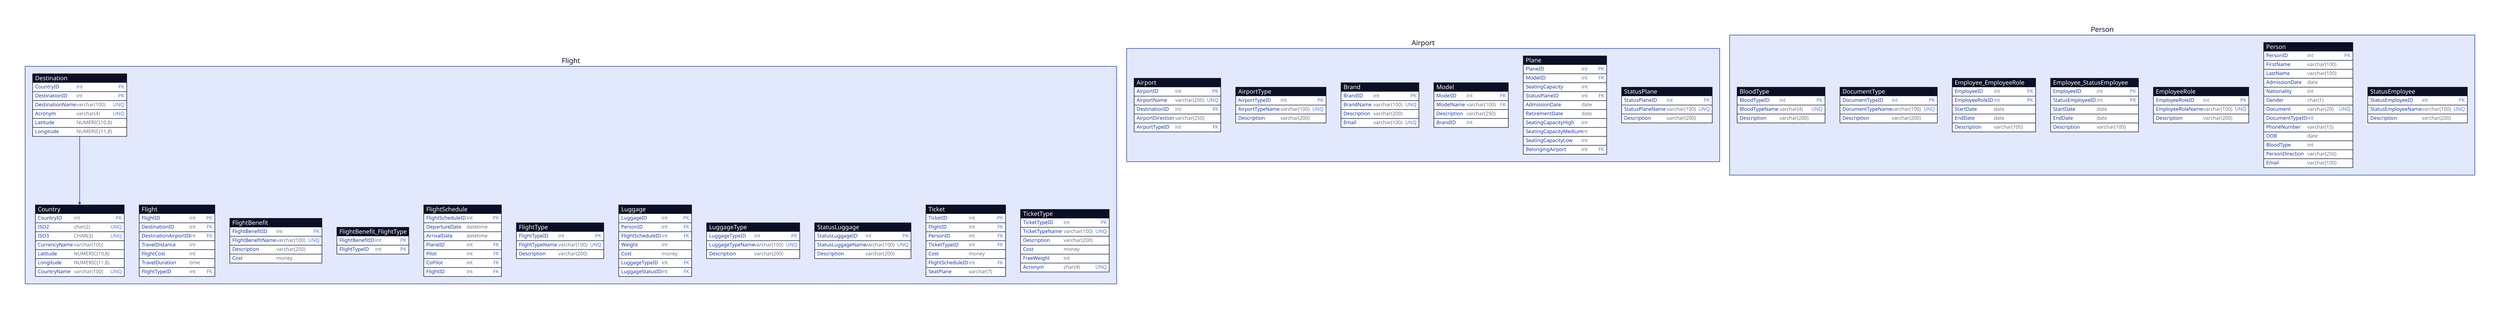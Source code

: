 Flight.Destination.CountryID -> Flight.Country.CountryID

Flight: {

    Flight: {
    	shape: sql_table      
		FlightID: int {constraint: primary_key}
		DestinationID: int {constraint: foreign_key}
		DestinationAirportID: int {constraint: foreign_key}
		TravelDistance: int 
		FlightCost: int
		TravelDuration: time
		FlightTypeID: int {constraint: foreign_key}
  	}
	
	Country: {
		shape: sql_table      
		CountryID: int {constraint: primary_key}
		ISO2: char(2) {constraint: unique}
		ISO3: CHAR(3) {constraint: unique}
		CurrencyName: varchar(100)
		Latitude: NUMERIC(10,8)
		Longitude: NUMERIC(11,8)
		CountryName: varchar(100) {constraint: unique}
	}
	Destination: {
		shape: sql_table      
		DestinationID: int {constraint: primary_key}
		CountryID: int {constraint: foreign_key}
		DestinationName: varchar(100) {constraint: unique}
		Acronym: varchar(4) {constraint: unique}
		Latitude: NUMERIC(10,8)
		Longitude: NUMERIC(11,8)
	}
	FlightBenefit: {
		shape: sql_table      
		FlightBenefitID: int {constraint: primary_key}
    	FlightBenefitName: varchar(100) {constraint: unique}
    	Description: varchar(200)
    	Cost: money
	}
	FlightBenefit_FlightType: {
		shape: sql_table      
		FlightBenefitID: int {constraint: primary_key}
    	FlightTypeID: int {constraint: primary_key}
	}
	FlightSchedule: {
		shape: sql_table      
		FlightScheduleID: int {constraint: primary_key}
		DepartureDate: datetime
		ArrivalDate: datetime
		PlaneID: int {constraint: foreign_key}
		Pilot: int {constraint: foreign_key}
		CoPilot: int {constraint: foreign_key}
		FlightID: int {constraint: foreign_key}
	}
	FlightType: {
		shape: sql_table      
		FlightTypeID: int {constraint: primary_key}
    	FlightTypeName: varchar(100) {constraint: unique}
    	Description: varchar(200)
	}
	Luggage: {
		shape: sql_table      
		LuggageID: int {constraint: primary_key}
		PersonID: int {constraint: foreign_key}
		FlightScheduleID: int {constraint: foreign_key}
		Weight: int
		Cost: money
		LuggageTypeID: int {constraint: foreign_key}
		LuggageStatusID: int {constraint: foreign_key}
	}

	LuggageType: {
		shape: sql_table      
		LuggageTypeID: int {constraint: primary_key}
    	LuggageTypeName: varchar(100) {constraint: unique}
    	Description: varchar(200)
	}
	StatusLuggage: {
		shape: sql_table      
		StatusLuggageID: int {constraint: primary_key}
    	StatusLuggageName: varchar(100) {constraint: unique}
    	Description: varchar(200)
	}
	Ticket: {
		shape: sql_table      
		TicketID: int {constraint: primary_key}
		FlightID: int {constraint: foreign_key}
		PersonID: int {constraint: foreign_key}
		TicketTypeID: int {constraint: foreign_key}
		Cost: money
		FlightScheduleID: int {constraint: foreign_key}
		SeatPlane: varchar(7)
	}
	TicketType: {
		shape: sql_table      
		TicketTypeID: int {constraint: primary_key}
    	TicketTypeName: varchar(100) {constraint: unique}
    	Description: varchar(200)
    	Cost: money
    	FreeWeight: int 
    	Acronym: char(4) {constraint: unique}
	}
}

Airport: {
	Airport: {
		shape: sql_table
		AirportID: int {constraint: primary_key}
    	AirportName: varchar(200) {constraint: unique}
    	DestinationID: int {constraint: foreign_key}
    	AirportDirection: varchar(250)
    	AirportTypeID: int {constraint: foreign_key}
	}
	AirportType: {
		shape: sql_table
		AirportTypeID: int {constraint: primary_key}
    	AirportTypeName: varchar(100) {constraint: unique}
    	Description: varchar(200) 
	}
	Brand: {
		shape: sql_table      
		BrandID: int {constraint: primary_key}
    	BrandName: varchar(100) {constraint: unique}
    	Description: varchar(200)
    	Email: varchar(100) {constraint: unique}
	}
	Model: {
		shape: sql_table      
		ModelID: int {constraint: primary_key}
		ModelName: varchar(100) {constraint: foreign_key}
		Description: varchar(250)
		BrandID: int
	}
	Plane: {
		shape: sql_table      
		PlaneID: int {constraint: primary_key}
		ModelID: int {constraint: foreign_key}
		SeatingCapacity: int
		StatusPlaneID: int {constraint: foreign_key}
		AdmissionDate: date
		RetirementDate: date
		SeatingCapacityHigh: int
		SeatingCapacityMedium: int
		SeatingCapacityLow: int
		BelongingAirport: int {constraint: foreign_key}
	}
	StatusPlane: {
		shape: sql_table      
		StatusPlaneID: int {constraint: primary_key}
    	StatusPlaneName: varchar(100) {constraint: unique}
    	Description: varchar(200)
	}

}

Person: {
	BloodType: {
		shape: sql_table      
		BloodTypeID: int {constraint: primary_key}
    	BloodTypeName: varchar(4) {constraint: unique}
    	Description: varchar(200)
	}
	DocumentType: {
		shape: sql_table      
		DocumentTypeID: int {constraint: primary_key}
    	DocumentTypeName: varchar(100) {constraint: unique}
    	Description: varchar(200)
	}
	Employee_EmployeeRole: {
		shape: sql_table      
		EmployeeID: int {constraint: primary_key}
    	EmployeeRoleID: int {constraint: primary_key}
    	StartDate: date
    	EndDate: date
    	Description: varchar(100)
	}
	Employee_StatusEmployee: {
		shape: sql_table      
		EmployeeID: int {constraint: primary_key}
    	StatusEmployeeID: int {constraint: primary_key}
    	StartDate: date
    	EndDate: date
    	Description: varchar(100)
	}
	EmployeeRole: {
		shape: sql_table      
		EmployeeRoleID: int {constraint: primary_key}
    	EmployeeRoleName: varchar(100) {constraint: unique}
    	Description: varchar(200)
	}
	Person: {
		shape: sql_table      
		PersonID: int {constraint: primary_key}
		FirstName: varchar(100)
		LastName: varchar(100)
		AdmissionDate: date
		Nationality: int
    	Gender: char(1)
    	Document: varchar(20) {constraint: unique}
    	DocumentTypeID: int
    	PhoneNumber: varchar(15)
    	DOB: date
    	BloodType: int 
    	PersonDirection: varchar(250)
    	Email: varchar(100)
	}
	StatusEmployee: {
		shape: sql_table      
		StatusEmployeeID: int {constraint: primary_key}
    	StatusEmployeeName: varchar(100) {constraint: unique}
    	Description: varchar(200)
	}
}